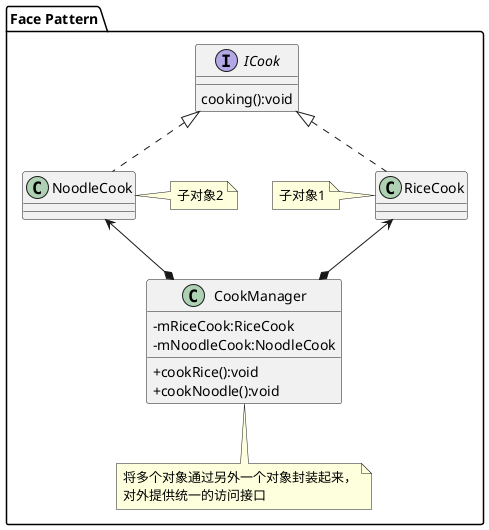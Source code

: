 @startuml
skinparam classAttributeIconSize 0
package "Face Pattern"{
    interface ICook {
        cooking():void
    }
    class RiceCook
    note left:子对象1
    class RiceCook implements ICook

    class NoodleCook
    note right:子对象2
    class NoodleCook implements ICook

    class CookManager{
    -mRiceCook:RiceCook
    -mNoodleCook:NoodleCook
     +cookRice():void
     +cookNoodle():void
    }
    note bottom:将多个对象通过另外一个对象封装起来，\n对外提供统一的访问接口
    RiceCook <--* CookManager
    NoodleCook <--* CookManager
}
@enduml